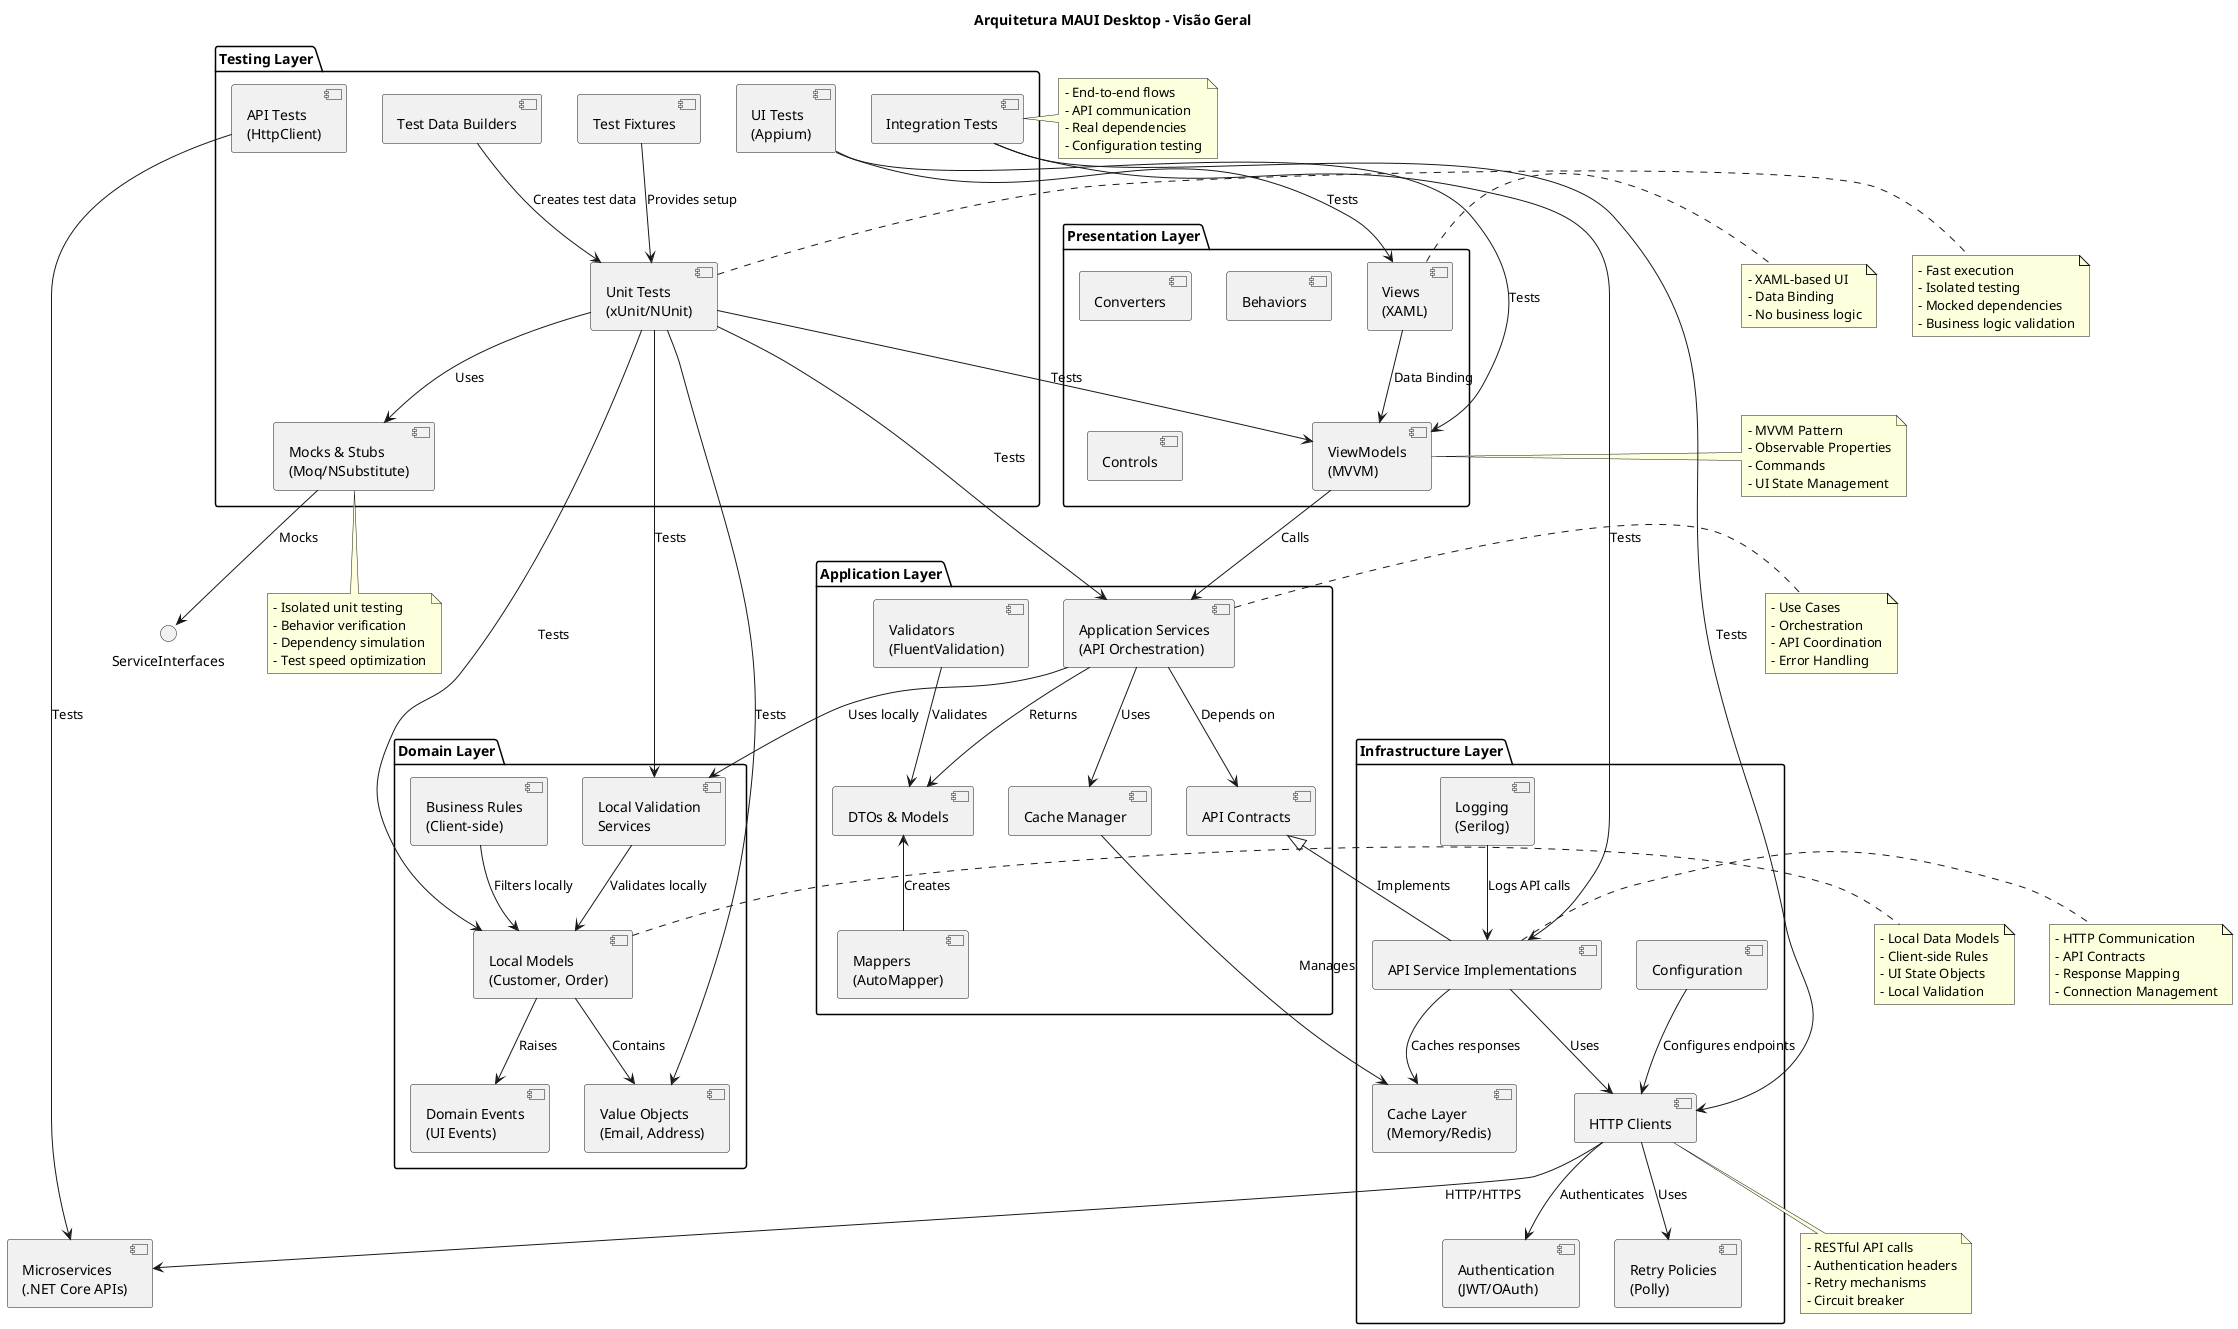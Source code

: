 @startuml Architecture_Overview

title Arquitetura MAUI Desktop - Visão Geral

package "Presentation Layer" {
    component [Views\n(XAML)] as Views
    component [ViewModels\n(MVVM)] as ViewModels
    component [Converters] as Converters
    component [Behaviors] as Behaviors
    component [Controls] as Controls
}

package "Application Layer" {
    component [Application Services\n(API Orchestration)] as AppServices
    component [DTOs & Models] as DTOs
    component [API Contracts] as ApiContracts
    component [Validators\n(FluentValidation)] as Validators
    component [Mappers\n(AutoMapper)] as Mappers
    component [Cache Manager] as CacheManager
}

package "Domain Layer" {
    component [Local Models\n(Customer, Order)] as Entities
    component [Value Objects\n(Email, Address)] as ValueObjects
    component [Local Validation\nServices] as DomainServices
    component [Domain Events\n(UI Events)] as DomainEvents
    component [Business Rules\n(Client-side)] as Specifications
}

package "Infrastructure Layer" {
    component [HTTP Clients] as HttpClients
    component [API Service Implementations] as ApiServices
    component [Authentication\n(JWT/OAuth)] as Auth
    component [Cache Layer\n(Memory/Redis)] as Cache
    component [Logging\n(Serilog)] as Logging
    component [Configuration] as Config
    component [Retry Policies\n(Polly)] as RetryPolicies
}

package "Testing Layer" {
    component [Unit Tests\n(xUnit/NUnit)] as UnitTests
    component [Integration Tests] as IntegrationTests
    component [UI Tests\n(Appium)] as UITests
    component [API Tests\n(HttpClient)] as ApiTests
    component [Mocks & Stubs\n(Moq/NSubstitute)] as Mocks
    component [Test Fixtures] as TestFixtures
    component [Test Data Builders] as TestBuilders
}

' Relationships
Views --> ViewModels : Data Binding
ViewModels --> AppServices : Calls
AppServices --> DomainServices : Uses locally
AppServices --> ApiContracts : Depends on
ApiContracts <|-- ApiServices : Implements
ApiServices --> HttpClients : Uses
AppServices --> DTOs : Returns
DTOs <-- Mappers : Creates
Validators --> DTOs : Validates
AppServices --> CacheManager : Uses
CacheManager --> Cache : Manages
DomainServices --> Entities : Validates locally
Entities --> ValueObjects : Contains
Entities --> DomainEvents : Raises
Specifications --> Entities : Filters locally

' Infrastructure Dependencies
HttpClients --> Auth : Authenticates
HttpClients --> RetryPolicies : Uses
ApiServices --> Cache : Caches responses
Logging --> ApiServices : Logs API calls
Config --> HttpClients : Configures endpoints

' External API Communication
HttpClients --> [Microservices\n(.NET Core APIs)] : HTTP/HTTPS

' Testing Dependencies
UnitTests --> Entities : Tests
UnitTests --> ValueObjects : Tests
UnitTests --> DomainServices : Tests
UnitTests --> AppServices : Tests
UnitTests --> ViewModels : Tests
UnitTests --> Mocks : Uses
IntegrationTests --> ApiServices : Tests
IntegrationTests --> HttpClients : Tests
UITests --> Views : Tests
UITests --> ViewModels : Tests
ApiTests --> [Microservices\n(.NET Core APIs)] : Tests
Mocks --> ServiceInterfaces : Mocks
TestFixtures --> UnitTests : Provides setup
TestBuilders --> UnitTests : Creates test data

' Notes
note right of Views
  - XAML-based UI
  - Data Binding
  - No business logic
end note

note right of ViewModels
  - MVVM Pattern
  - Observable Properties
  - Commands
  - UI State Management
end note

note right of AppServices
  - Use Cases
  - Orchestration
  - API Coordination
  - Error Handling
end note

note right of Entities
  - Local Data Models
  - Client-side Rules
  - UI State Objects
  - Local Validation
end note

note right of ApiServices
  - HTTP Communication
  - API Contracts
  - Response Mapping
  - Connection Management
end note

note bottom of HttpClients
  - RESTful API calls
  - Authentication headers
  - Retry mechanisms
  - Circuit breaker
end note

note right of UnitTests
  - Fast execution
  - Isolated testing
  - Mocked dependencies
  - Business logic validation
end note

note left of IntegrationTests
  - End-to-end flows
  - API communication
  - Real dependencies
  - Configuration testing
end note

note bottom of Mocks
  - Isolated unit testing
  - Behavior verification
  - Dependency simulation
  - Test speed optimization
end note

@enduml
